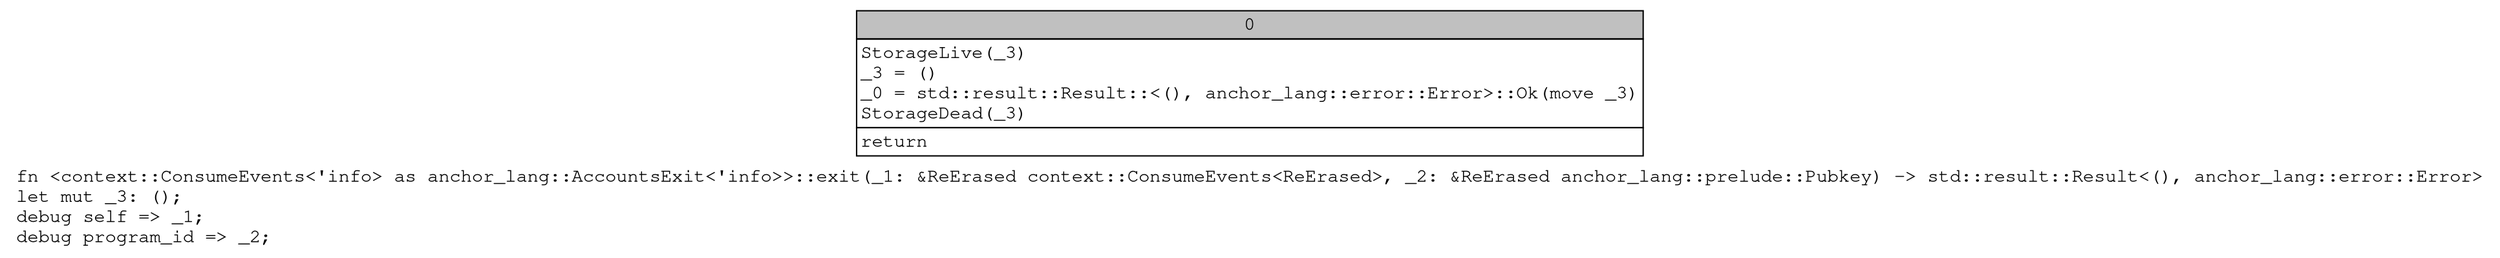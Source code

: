digraph Mir_0_1066 {
    graph [fontname="Courier, monospace"];
    node [fontname="Courier, monospace"];
    edge [fontname="Courier, monospace"];
    label=<fn &lt;context::ConsumeEvents&lt;'info&gt; as anchor_lang::AccountsExit&lt;'info&gt;&gt;::exit(_1: &amp;ReErased context::ConsumeEvents&lt;ReErased&gt;, _2: &amp;ReErased anchor_lang::prelude::Pubkey) -&gt; std::result::Result&lt;(), anchor_lang::error::Error&gt;<br align="left"/>let mut _3: ();<br align="left"/>debug self =&gt; _1;<br align="left"/>debug program_id =&gt; _2;<br align="left"/>>;
    bb0__0_1066 [shape="none", label=<<table border="0" cellborder="1" cellspacing="0"><tr><td bgcolor="gray" align="center" colspan="1">0</td></tr><tr><td align="left" balign="left">StorageLive(_3)<br/>_3 = ()<br/>_0 = std::result::Result::&lt;(), anchor_lang::error::Error&gt;::Ok(move _3)<br/>StorageDead(_3)<br/></td></tr><tr><td align="left">return</td></tr></table>>];
}
